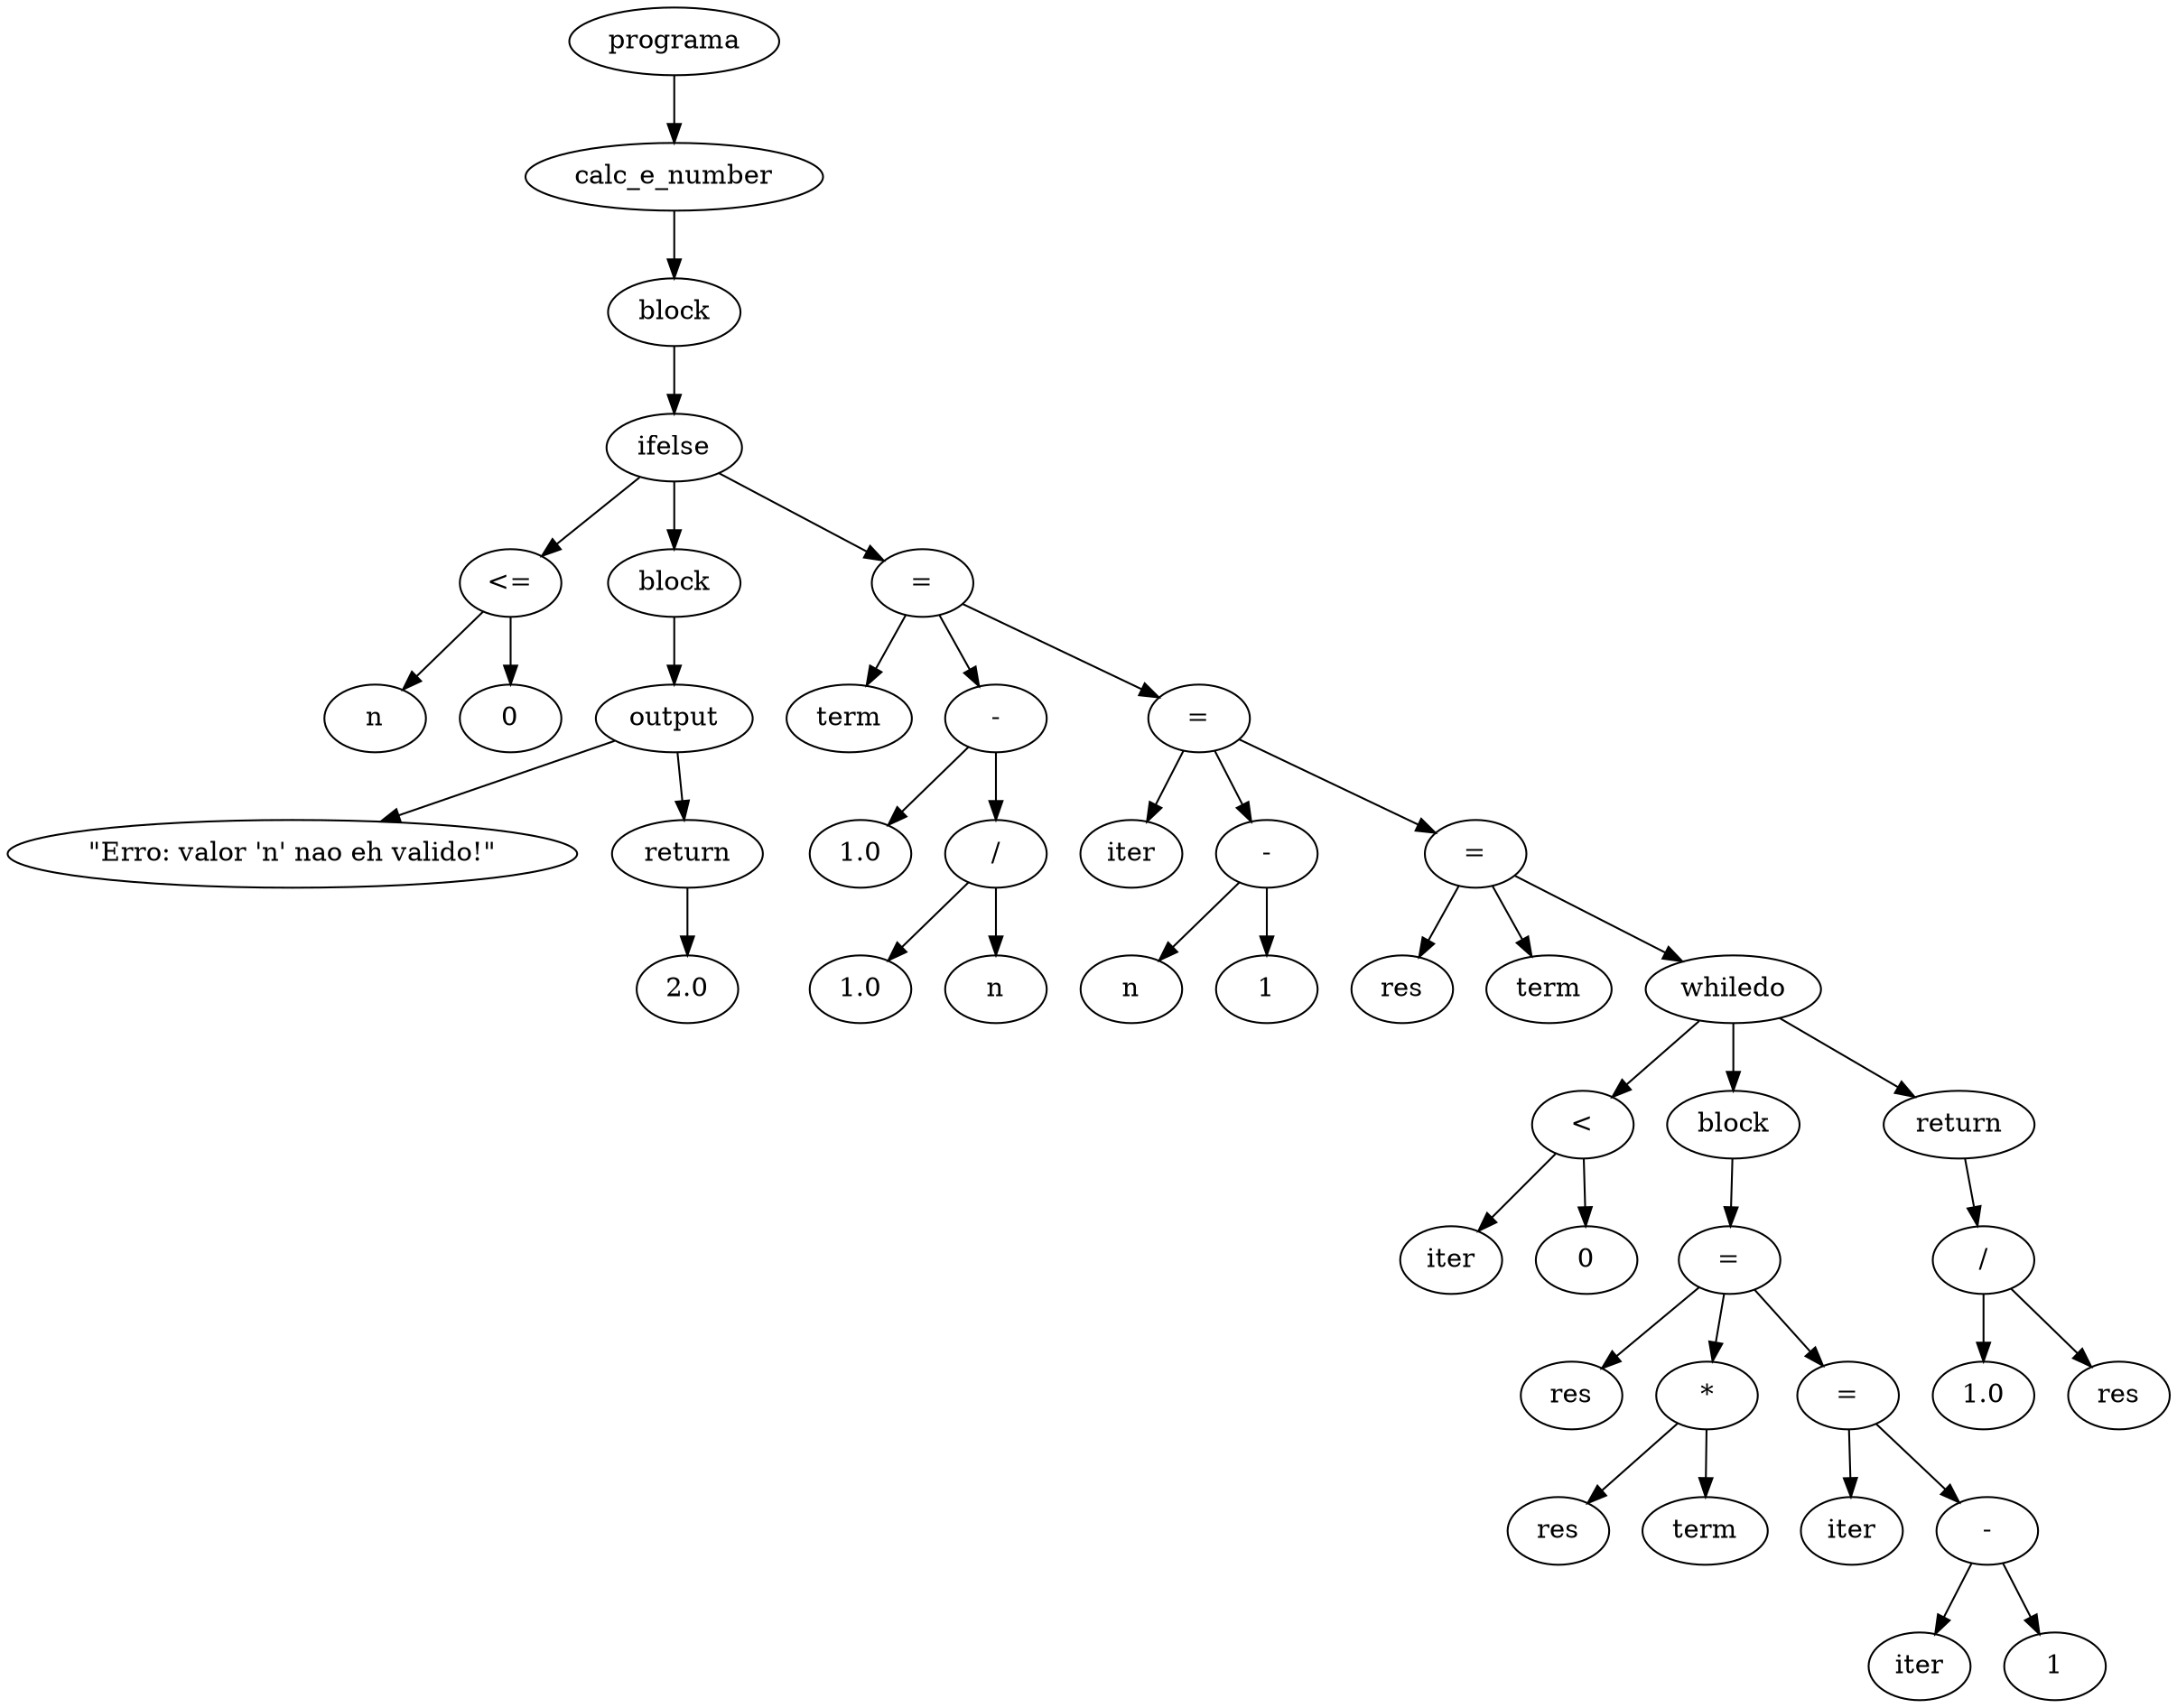 digraph G {
node_0x1d39480 [label="n"]
node_0x1d394f0 [label="0"]
node_0x1d39510 [label="<="]
node_0x1d39510 -> node_0x1d39480
node_0x1d39510 -> node_0x1d394f0
node_0x1d395a0 [label="\"Erro: valor 'n' nao eh valido!\""]
node_0x1d395c0 [label="output"]
node_0x1d395c0 -> node_0x1d395a0
node_0x1d39640 [label="2.0"]
node_0x1d39660 [label="return"]
node_0x1d39660 -> node_0x1d39640
node_0x1d395c0 -> node_0x1d39660
node_0x1d39690 [label="block"]
node_0x1d39690 -> node_0x1d395c0
node_0x1d396c0 [label="ifelse"]
node_0x1d396c0 -> node_0x1d39510
node_0x1d396c0 -> node_0x1d39690
node_0x1d39700 [label="term"]
node_0x1d39770 [label="1.0"]
node_0x1d39790 [label="1.0"]
node_0x1d397b0 [label="n"]
node_0x1d397d0 [label="/"]
node_0x1d397d0 -> node_0x1d39790
node_0x1d397d0 -> node_0x1d397b0
node_0x1d39800 [label="-"]
node_0x1d39800 -> node_0x1d39770
node_0x1d39800 -> node_0x1d397d0
node_0x1d39830 [label="="]
node_0x1d39830 -> node_0x1d39700
node_0x1d39830 -> node_0x1d39800
node_0x1d39860 [label="iter"]
node_0x1d39880 [label="n"]
node_0x1d398f0 [label="1"]
node_0x1d39910 [label="-"]
node_0x1d39910 -> node_0x1d39880
node_0x1d39910 -> node_0x1d398f0
node_0x1d39940 [label="="]
node_0x1d39940 -> node_0x1d39860
node_0x1d39940 -> node_0x1d39910
node_0x1d39970 [label="res"]
node_0x1d39990 [label="term"]
node_0x1d399b0 [label="="]
node_0x1d399b0 -> node_0x1d39970
node_0x1d399b0 -> node_0x1d39990
node_0x1d399e0 [label="iter"]
node_0x1d39a00 [label="0"]
node_0x1d39a20 [label="<"]
node_0x1d39a20 -> node_0x1d399e0
node_0x1d39a20 -> node_0x1d39a00
node_0x1d39a50 [label="res"]
node_0x1d39a70 [label="res"]
node_0x1d39a90 [label="term"]
node_0x1d39ab0 [label="*"]
node_0x1d39ab0 -> node_0x1d39a70
node_0x1d39ab0 -> node_0x1d39a90
node_0x1d39ae0 [label="="]
node_0x1d39ae0 -> node_0x1d39a50
node_0x1d39ae0 -> node_0x1d39ab0
node_0x1d39b10 [label="iter"]
node_0x1d39b30 [label="iter"]
node_0x1d39b50 [label="1"]
node_0x1d39b70 [label="-"]
node_0x1d39b70 -> node_0x1d39b30
node_0x1d39b70 -> node_0x1d39b50
node_0x1d39ba0 [label="="]
node_0x1d39ba0 -> node_0x1d39b10
node_0x1d39ba0 -> node_0x1d39b70
node_0x1d39ae0 -> node_0x1d39ba0
node_0x1d39bd0 [label="block"]
node_0x1d39bd0 -> node_0x1d39ae0
node_0x1d39c00 [label="whiledo"]
node_0x1d39c00 -> node_0x1d39a20
node_0x1d39c00 -> node_0x1d39bd0
node_0x1d39c30 [label="1.0"]
node_0x1d39c50 [label="res"]
node_0x1d39c70 [label="/"]
node_0x1d39c70 -> node_0x1d39c30
node_0x1d39c70 -> node_0x1d39c50
node_0x1d39ca0 [label="return"]
node_0x1d39ca0 -> node_0x1d39c70
node_0x1d39c00 -> node_0x1d39ca0
node_0x1d399b0 -> node_0x1d39c00
node_0x1d39940 -> node_0x1d399b0
node_0x1d39830 -> node_0x1d39940
node_0x1d396c0 -> node_0x1d39830
node_0x1d39cd0 [label="block"]
node_0x1d39cd0 -> node_0x1d396c0
node_0x1d39d00 [label="calc_e_number"]
node_0x1d39d00 -> node_0x1d39cd0
node_0x1d39d30 [label="programa"]
node_0x1d39d30 -> node_0x1d39d00
}
